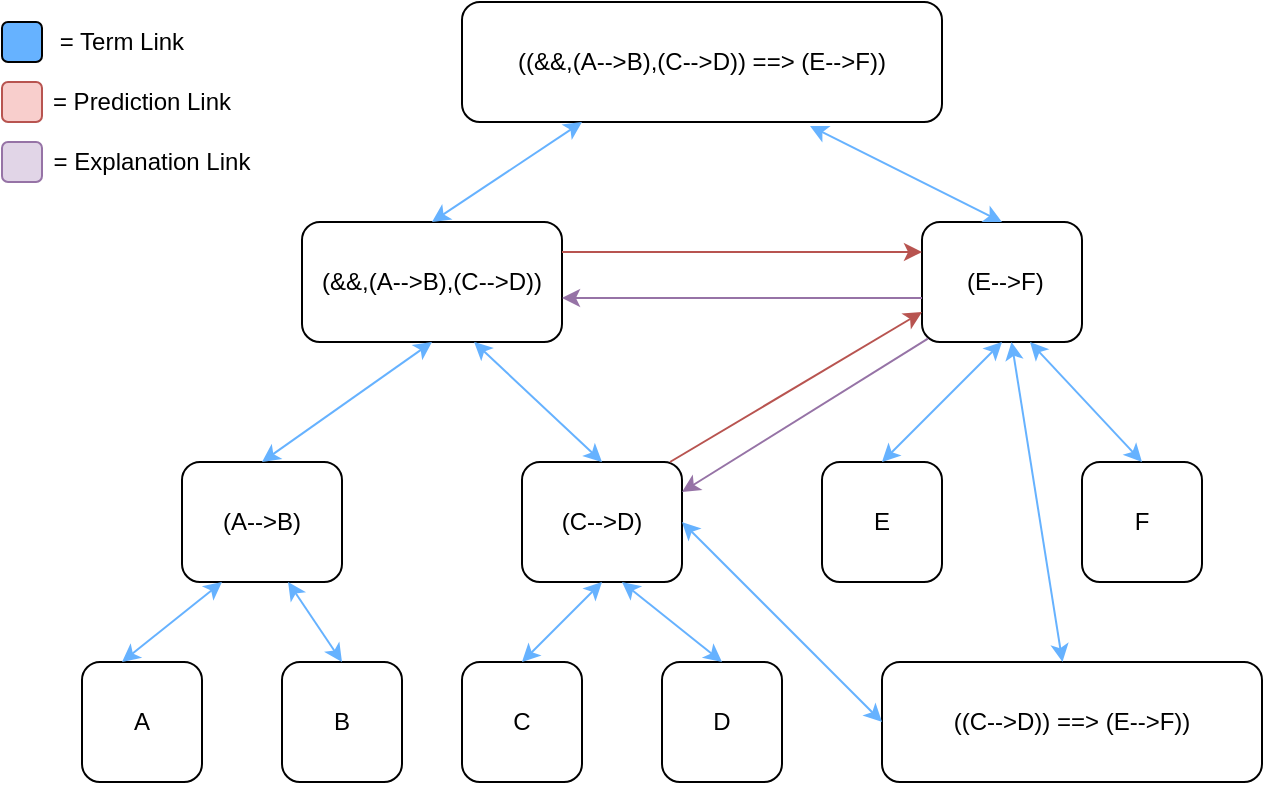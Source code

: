 <mxfile version="14.7.0" type="device"><diagram id="w7f5sULCflXGYujnPXfH" name="Page-1"><mxGraphModel dx="1422" dy="791" grid="1" gridSize="10" guides="1" tooltips="1" connect="1" arrows="1" fold="1" page="1" pageScale="1" pageWidth="850" pageHeight="1100" math="0" shadow="0"><root><mxCell id="0"/><mxCell id="1" parent="0"/><mxCell id="IWONTkMTqsrCu2BpIIA3-1" value="((&amp;amp;&amp;amp;,(A--&amp;gt;B),(C--&amp;gt;D)) ==&amp;gt; (E--&amp;gt;F))" style="rounded=1;whiteSpace=wrap;html=1;" parent="1" vertex="1"><mxGeometry x="280" y="60" width="240" height="60" as="geometry"/></mxCell><mxCell id="IWONTkMTqsrCu2BpIIA3-2" value="(&amp;amp;&amp;amp;,(A--&amp;gt;B),(C--&amp;gt;D))" style="rounded=1;whiteSpace=wrap;html=1;" parent="1" vertex="1"><mxGeometry x="200" y="170" width="130" height="60" as="geometry"/></mxCell><mxCell id="IWONTkMTqsrCu2BpIIA3-3" value="&amp;nbsp;(E--&amp;gt;F)" style="rounded=1;whiteSpace=wrap;html=1;" parent="1" vertex="1"><mxGeometry x="510" y="170" width="80" height="60" as="geometry"/></mxCell><mxCell id="IWONTkMTqsrCu2BpIIA3-4" value="E" style="rounded=1;whiteSpace=wrap;html=1;" parent="1" vertex="1"><mxGeometry x="460" y="290" width="60" height="60" as="geometry"/></mxCell><mxCell id="IWONTkMTqsrCu2BpIIA3-6" value="F" style="rounded=1;whiteSpace=wrap;html=1;" parent="1" vertex="1"><mxGeometry x="590" y="290" width="60" height="60" as="geometry"/></mxCell><mxCell id="IWONTkMTqsrCu2BpIIA3-7" value="A" style="rounded=1;whiteSpace=wrap;html=1;" parent="1" vertex="1"><mxGeometry x="90" y="390" width="60" height="60" as="geometry"/></mxCell><mxCell id="IWONTkMTqsrCu2BpIIA3-8" value="(A--&amp;gt;B)" style="rounded=1;whiteSpace=wrap;html=1;" parent="1" vertex="1"><mxGeometry x="140" y="290" width="80" height="60" as="geometry"/></mxCell><mxCell id="IWONTkMTqsrCu2BpIIA3-9" value="(C--&amp;gt;D)" style="rounded=1;whiteSpace=wrap;html=1;" parent="1" vertex="1"><mxGeometry x="310" y="290" width="80" height="60" as="geometry"/></mxCell><mxCell id="IWONTkMTqsrCu2BpIIA3-10" value="B" style="rounded=1;whiteSpace=wrap;html=1;" parent="1" vertex="1"><mxGeometry x="190" y="390" width="60" height="60" as="geometry"/></mxCell><mxCell id="IWONTkMTqsrCu2BpIIA3-11" value="C" style="rounded=1;whiteSpace=wrap;html=1;" parent="1" vertex="1"><mxGeometry x="280" y="390" width="60" height="60" as="geometry"/></mxCell><mxCell id="IWONTkMTqsrCu2BpIIA3-12" value="D" style="rounded=1;whiteSpace=wrap;html=1;" parent="1" vertex="1"><mxGeometry x="380" y="390" width="60" height="60" as="geometry"/></mxCell><mxCell id="IWONTkMTqsrCu2BpIIA3-13" value="" style="endArrow=classic;startArrow=classic;html=1;entryX=0.25;entryY=1;entryDx=0;entryDy=0;strokeColor=#66B2FF;" parent="1" target="IWONTkMTqsrCu2BpIIA3-8" edge="1"><mxGeometry width="50" height="50" relative="1" as="geometry"><mxPoint x="110" y="390" as="sourcePoint"/><mxPoint x="160" y="340" as="targetPoint"/></mxGeometry></mxCell><mxCell id="IWONTkMTqsrCu2BpIIA3-14" value="" style="endArrow=classic;startArrow=classic;html=1;exitX=0.5;exitY=0;exitDx=0;exitDy=0;entryX=0.663;entryY=1;entryDx=0;entryDy=0;entryPerimeter=0;strokeColor=#66B2FF;" parent="1" source="IWONTkMTqsrCu2BpIIA3-10" target="IWONTkMTqsrCu2BpIIA3-8" edge="1"><mxGeometry width="50" height="50" relative="1" as="geometry"><mxPoint x="400" y="430" as="sourcePoint"/><mxPoint x="450" y="380" as="targetPoint"/></mxGeometry></mxCell><mxCell id="IWONTkMTqsrCu2BpIIA3-15" value="" style="endArrow=classic;startArrow=classic;html=1;exitX=0.5;exitY=0;exitDx=0;exitDy=0;entryX=0.5;entryY=1;entryDx=0;entryDy=0;strokeColor=#66B2FF;" parent="1" source="IWONTkMTqsrCu2BpIIA3-11" target="IWONTkMTqsrCu2BpIIA3-9" edge="1"><mxGeometry width="50" height="50" relative="1" as="geometry"><mxPoint x="400" y="430" as="sourcePoint"/><mxPoint x="450" y="380" as="targetPoint"/></mxGeometry></mxCell><mxCell id="IWONTkMTqsrCu2BpIIA3-16" value="" style="endArrow=classic;startArrow=classic;html=1;entryX=0.625;entryY=1;entryDx=0;entryDy=0;entryPerimeter=0;strokeColor=#66B2FF;" parent="1" target="IWONTkMTqsrCu2BpIIA3-9" edge="1"><mxGeometry width="50" height="50" relative="1" as="geometry"><mxPoint x="410" y="390" as="sourcePoint"/><mxPoint x="450" y="380" as="targetPoint"/></mxGeometry></mxCell><mxCell id="IWONTkMTqsrCu2BpIIA3-17" value="" style="endArrow=classic;startArrow=classic;html=1;exitX=0.5;exitY=0;exitDx=0;exitDy=0;entryX=0.5;entryY=1;entryDx=0;entryDy=0;strokeColor=#66B2FF;" parent="1" source="IWONTkMTqsrCu2BpIIA3-8" target="IWONTkMTqsrCu2BpIIA3-2" edge="1"><mxGeometry width="50" height="50" relative="1" as="geometry"><mxPoint x="400" y="430" as="sourcePoint"/><mxPoint x="450" y="380" as="targetPoint"/></mxGeometry></mxCell><mxCell id="IWONTkMTqsrCu2BpIIA3-18" value="" style="endArrow=classic;startArrow=classic;html=1;exitX=0.5;exitY=0;exitDx=0;exitDy=0;entryX=0.662;entryY=1;entryDx=0;entryDy=0;entryPerimeter=0;strokeColor=#66B2FF;" parent="1" source="IWONTkMTqsrCu2BpIIA3-9" target="IWONTkMTqsrCu2BpIIA3-2" edge="1"><mxGeometry width="50" height="50" relative="1" as="geometry"><mxPoint x="400" y="430" as="sourcePoint"/><mxPoint x="450" y="380" as="targetPoint"/></mxGeometry></mxCell><mxCell id="IWONTkMTqsrCu2BpIIA3-19" value="" style="endArrow=classic;startArrow=classic;html=1;exitX=0.5;exitY=0;exitDx=0;exitDy=0;entryX=0.5;entryY=1;entryDx=0;entryDy=0;strokeColor=#66B2FF;" parent="1" source="IWONTkMTqsrCu2BpIIA3-4" target="IWONTkMTqsrCu2BpIIA3-3" edge="1"><mxGeometry width="50" height="50" relative="1" as="geometry"><mxPoint x="400" y="430" as="sourcePoint"/><mxPoint x="450" y="380" as="targetPoint"/></mxGeometry></mxCell><mxCell id="IWONTkMTqsrCu2BpIIA3-20" value="" style="endArrow=classic;startArrow=classic;html=1;exitX=0.5;exitY=0;exitDx=0;exitDy=0;strokeColor=#66B2FF;" parent="1" source="IWONTkMTqsrCu2BpIIA3-6" edge="1"><mxGeometry width="50" height="50" relative="1" as="geometry"><mxPoint x="400" y="430" as="sourcePoint"/><mxPoint x="564" y="230" as="targetPoint"/></mxGeometry></mxCell><mxCell id="IWONTkMTqsrCu2BpIIA3-21" value="" style="endArrow=classic;startArrow=classic;html=1;exitX=0.5;exitY=0;exitDx=0;exitDy=0;entryX=0.25;entryY=1;entryDx=0;entryDy=0;strokeColor=#66B2FF;" parent="1" source="IWONTkMTqsrCu2BpIIA3-2" target="IWONTkMTqsrCu2BpIIA3-1" edge="1"><mxGeometry width="50" height="50" relative="1" as="geometry"><mxPoint x="400" y="430" as="sourcePoint"/><mxPoint x="450" y="380" as="targetPoint"/></mxGeometry></mxCell><mxCell id="IWONTkMTqsrCu2BpIIA3-22" value="" style="endArrow=classic;startArrow=classic;html=1;exitX=0.5;exitY=0;exitDx=0;exitDy=0;entryX=0.725;entryY=1.033;entryDx=0;entryDy=0;entryPerimeter=0;strokeColor=#66B2FF;" parent="1" source="IWONTkMTqsrCu2BpIIA3-3" target="IWONTkMTqsrCu2BpIIA3-1" edge="1"><mxGeometry width="50" height="50" relative="1" as="geometry"><mxPoint x="400" y="430" as="sourcePoint"/><mxPoint x="450" y="380" as="targetPoint"/></mxGeometry></mxCell><mxCell id="IWONTkMTqsrCu2BpIIA3-23" value="= Term Link" style="text;html=1;strokeColor=none;fillColor=none;align=center;verticalAlign=middle;whiteSpace=wrap;rounded=0;" parent="1" vertex="1"><mxGeometry x="60" y="70" width="100" height="20" as="geometry"/></mxCell><mxCell id="IWONTkMTqsrCu2BpIIA3-24" value="" style="rounded=1;whiteSpace=wrap;html=1;fillColor=#66B2FF;" parent="1" vertex="1"><mxGeometry x="50" y="70" width="20" height="20" as="geometry"/></mxCell><mxCell id="IWONTkMTqsrCu2BpIIA3-25" value="= Prediction Link" style="text;html=1;strokeColor=none;fillColor=none;align=center;verticalAlign=middle;whiteSpace=wrap;rounded=0;" parent="1" vertex="1"><mxGeometry x="70" y="100" width="100" height="20" as="geometry"/></mxCell><mxCell id="IWONTkMTqsrCu2BpIIA3-26" value="" style="rounded=1;whiteSpace=wrap;html=1;fillColor=#f8cecc;strokeColor=#b85450;" parent="1" vertex="1"><mxGeometry x="50" y="100" width="20" height="20" as="geometry"/></mxCell><mxCell id="IWONTkMTqsrCu2BpIIA3-27" value="= Explanation Link" style="text;html=1;strokeColor=none;fillColor=none;align=center;verticalAlign=middle;whiteSpace=wrap;rounded=0;" parent="1" vertex="1"><mxGeometry x="60" y="130" width="130" height="20" as="geometry"/></mxCell><mxCell id="IWONTkMTqsrCu2BpIIA3-28" value="" style="rounded=1;whiteSpace=wrap;html=1;fillColor=#e1d5e7;strokeColor=#9673a6;" parent="1" vertex="1"><mxGeometry x="50" y="130" width="20" height="20" as="geometry"/></mxCell><mxCell id="IWONTkMTqsrCu2BpIIA3-29" value="" style="endArrow=classic;html=1;strokeColor=#b85450;exitX=1;exitY=0.25;exitDx=0;exitDy=0;entryX=0;entryY=0.25;entryDx=0;entryDy=0;fillColor=#f8cecc;" parent="1" source="IWONTkMTqsrCu2BpIIA3-2" target="IWONTkMTqsrCu2BpIIA3-3" edge="1"><mxGeometry width="50" height="50" relative="1" as="geometry"><mxPoint x="400" y="430" as="sourcePoint"/><mxPoint x="450" y="380" as="targetPoint"/></mxGeometry></mxCell><mxCell id="IWONTkMTqsrCu2BpIIA3-30" value="" style="endArrow=classic;html=1;strokeColor=#9673a6;fillColor=#e1d5e7;" parent="1" edge="1"><mxGeometry width="50" height="50" relative="1" as="geometry"><mxPoint x="510" y="208" as="sourcePoint"/><mxPoint x="330" y="208" as="targetPoint"/></mxGeometry></mxCell><mxCell id="AoLFnNOohwpqJKtY0J0w-1" value="((C--&amp;gt;D)) ==&amp;gt; (E--&amp;gt;F))" style="rounded=1;whiteSpace=wrap;html=1;" vertex="1" parent="1"><mxGeometry x="490" y="390" width="190" height="60" as="geometry"/></mxCell><mxCell id="AoLFnNOohwpqJKtY0J0w-2" value="" style="endArrow=classic;startArrow=classic;html=1;strokeColor=#66B2FF;" edge="1" parent="1" source="IWONTkMTqsrCu2BpIIA3-3" target="AoLFnNOohwpqJKtY0J0w-1"><mxGeometry width="50" height="50" relative="1" as="geometry"><mxPoint x="561" y="170" as="sourcePoint"/><mxPoint x="464" y="131.98" as="targetPoint"/></mxGeometry></mxCell><mxCell id="AoLFnNOohwpqJKtY0J0w-3" value="" style="endArrow=classic;startArrow=classic;html=1;strokeColor=#66B2FF;entryX=0;entryY=0.5;entryDx=0;entryDy=0;" edge="1" parent="1" target="AoLFnNOohwpqJKtY0J0w-1"><mxGeometry width="50" height="50" relative="1" as="geometry"><mxPoint x="390" y="320" as="sourcePoint"/><mxPoint x="590.227" y="400" as="targetPoint"/></mxGeometry></mxCell><mxCell id="AoLFnNOohwpqJKtY0J0w-4" value="" style="endArrow=classic;html=1;strokeColor=#b85450;exitX=0.925;exitY=0;exitDx=0;exitDy=0;entryX=0;entryY=0.75;entryDx=0;entryDy=0;fillColor=#f8cecc;exitPerimeter=0;" edge="1" parent="1" source="IWONTkMTqsrCu2BpIIA3-9" target="IWONTkMTqsrCu2BpIIA3-3"><mxGeometry width="50" height="50" relative="1" as="geometry"><mxPoint x="340" y="195" as="sourcePoint"/><mxPoint x="520" y="195" as="targetPoint"/></mxGeometry></mxCell><mxCell id="AoLFnNOohwpqJKtY0J0w-5" value="" style="endArrow=classic;html=1;strokeColor=#9673a6;fillColor=#e1d5e7;entryX=1;entryY=0.25;entryDx=0;entryDy=0;exitX=0.037;exitY=0.972;exitDx=0;exitDy=0;exitPerimeter=0;" edge="1" parent="1" source="IWONTkMTqsrCu2BpIIA3-3" target="IWONTkMTqsrCu2BpIIA3-9"><mxGeometry width="50" height="50" relative="1" as="geometry"><mxPoint x="510" y="230" as="sourcePoint"/><mxPoint x="340" y="218" as="targetPoint"/></mxGeometry></mxCell></root></mxGraphModel></diagram></mxfile>